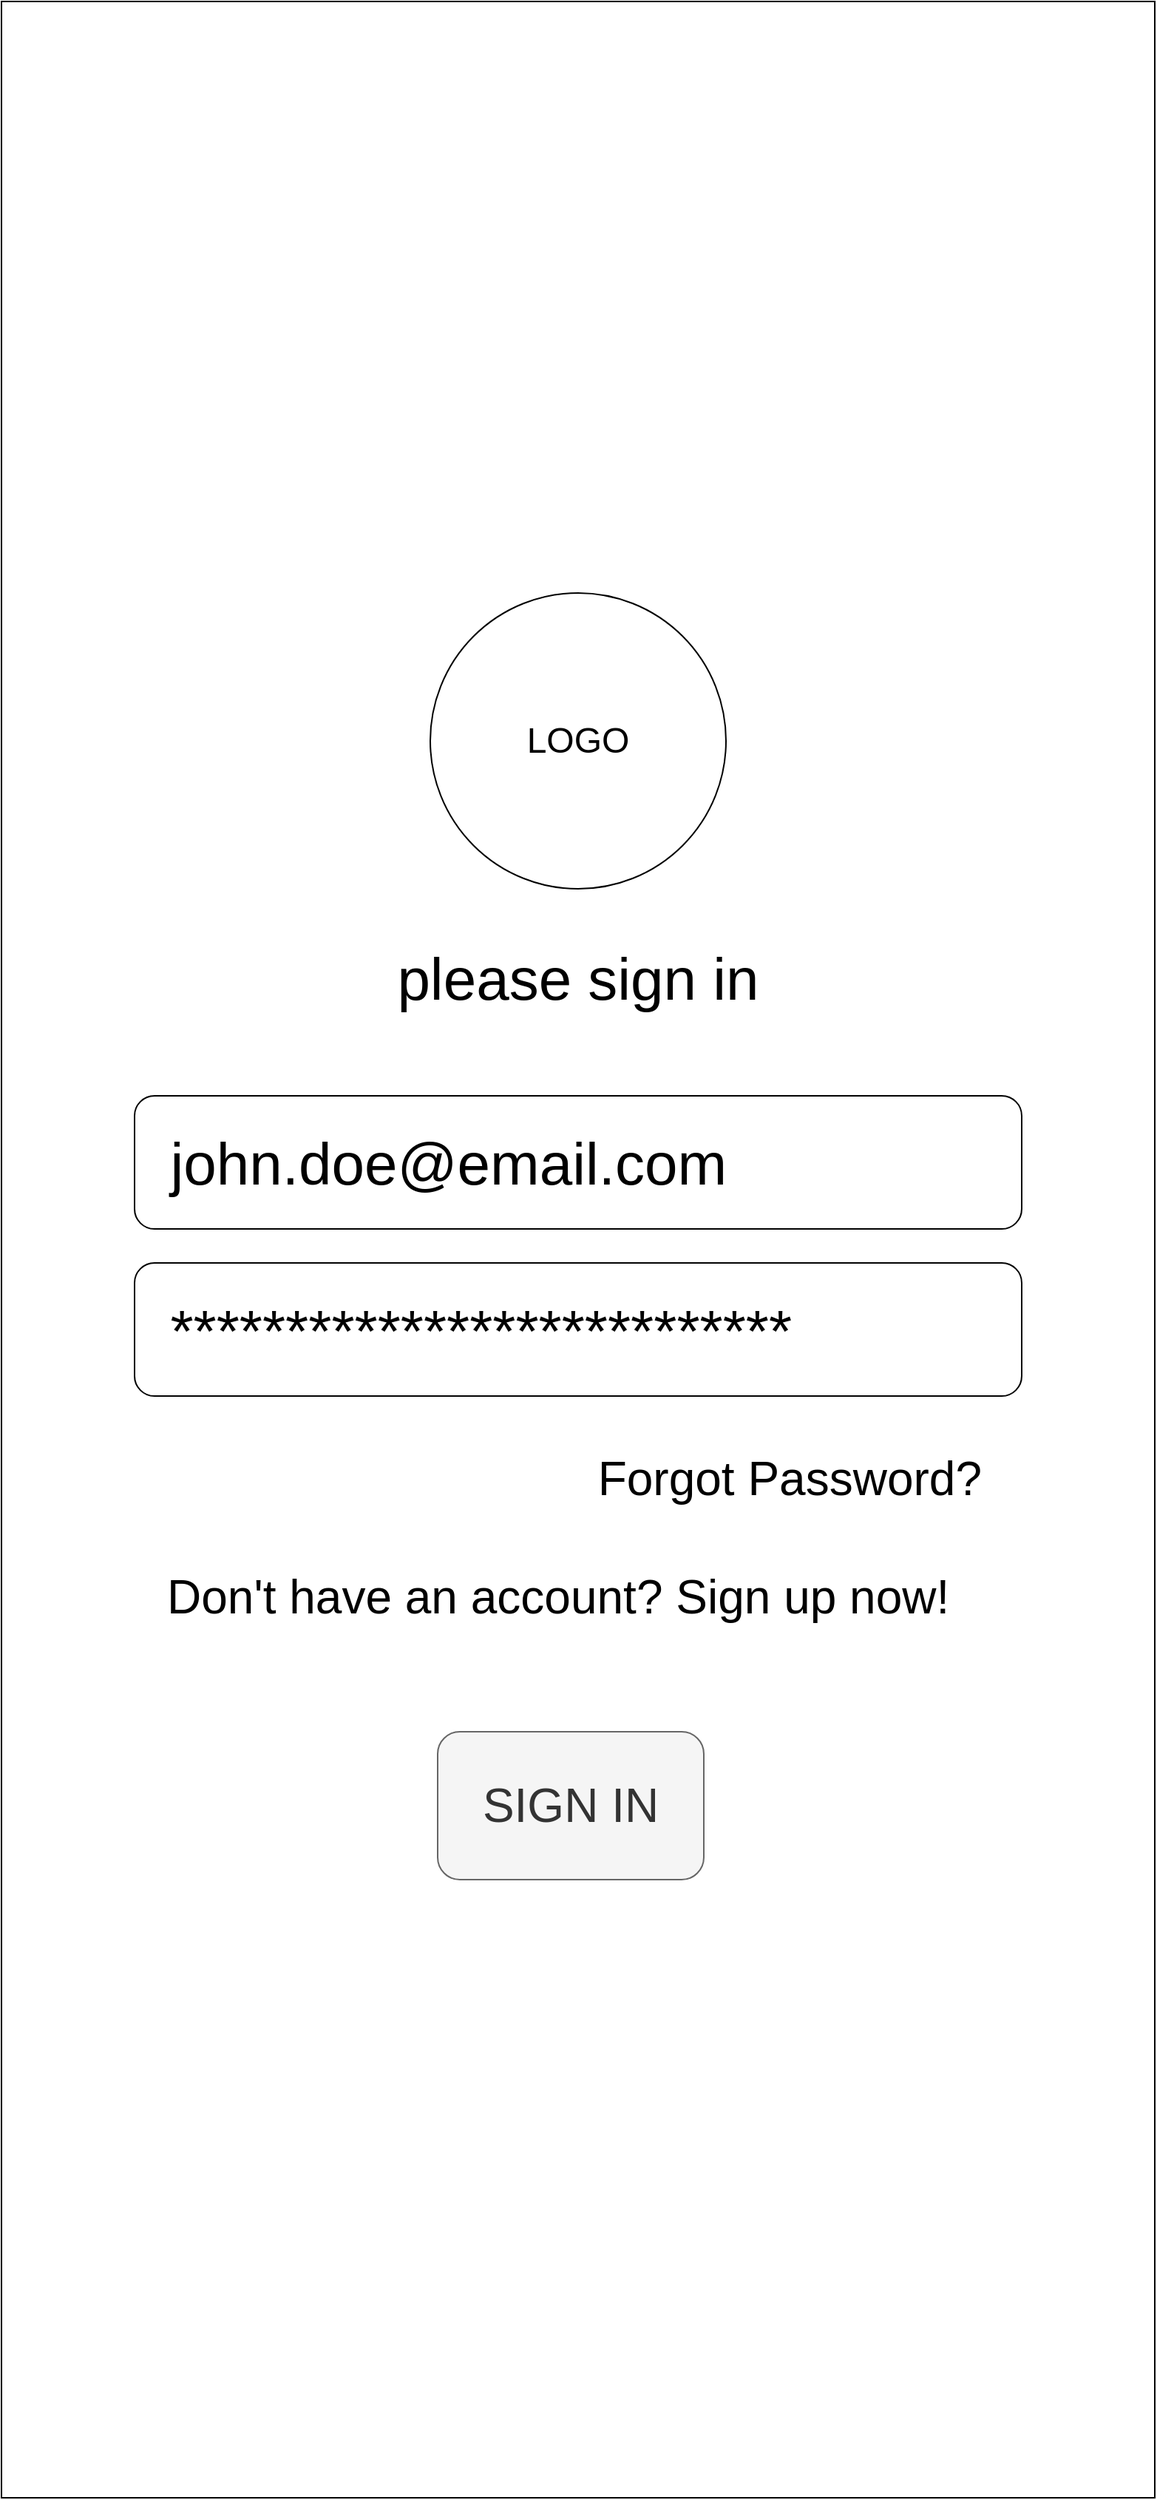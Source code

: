 <mxfile version="20.2.3" type="device"><diagram id="1Jm6cEuEzRb9mwY60-Bn" name="Page-1"><mxGraphModel dx="7662" dy="5263" grid="1" gridSize="10" guides="1" tooltips="1" connect="1" arrows="1" fold="1" page="1" pageScale="1" pageWidth="827" pageHeight="1169" math="0" shadow="0"><root><mxCell id="0"/><mxCell id="1" parent="0"/><mxCell id="5w4ahyM65Lo3Ls4hfJug-1" value="" style="rounded=0;whiteSpace=wrap;html=1;fontColor=#3399FF;strokeColor=default;fillColor=none;aspect=fixed;" vertex="1" parent="1"><mxGeometry x="-4950" y="-3490" width="780" height="1688" as="geometry"/></mxCell><mxCell id="5w4ahyM65Lo3Ls4hfJug-2" value="&amp;nbsp; john.doe@email.com" style="rounded=1;whiteSpace=wrap;html=1;fontSize=40;align=left;" vertex="1" parent="1"><mxGeometry x="-4860" y="-2750" width="600" height="90" as="geometry"/></mxCell><mxCell id="5w4ahyM65Lo3Ls4hfJug-3" value="&amp;nbsp; ***************************" style="rounded=1;whiteSpace=wrap;html=1;fontSize=40;align=left;" vertex="1" parent="1"><mxGeometry x="-4860" y="-2637" width="600" height="90" as="geometry"/></mxCell><mxCell id="5w4ahyM65Lo3Ls4hfJug-4" value="&lt;font style=&quot;font-size: 40px;&quot;&gt;please sign in&lt;/font&gt;" style="text;html=1;strokeColor=none;fillColor=none;align=center;verticalAlign=middle;whiteSpace=wrap;rounded=0;fontSize=24;" vertex="1" parent="1"><mxGeometry x="-4740" y="-2845" width="360" height="30" as="geometry"/></mxCell><mxCell id="5w4ahyM65Lo3Ls4hfJug-5" value="&lt;font style=&quot;font-size: 24px;&quot;&gt;LOGO&lt;/font&gt;" style="ellipse;whiteSpace=wrap;html=1;" vertex="1" parent="1"><mxGeometry x="-4660" y="-3090" width="200" height="200" as="geometry"/></mxCell><mxCell id="5w4ahyM65Lo3Ls4hfJug-6" value="&lt;div style=&quot;&quot;&gt;&lt;span style=&quot;font-size: 32px; background-color: initial;&quot;&gt;Forgot Password?&lt;/span&gt;&lt;/div&gt;" style="text;html=1;strokeColor=none;fillColor=none;align=right;verticalAlign=middle;whiteSpace=wrap;rounded=0;fontSize=40;" vertex="1" parent="1"><mxGeometry x="-4835" y="-2510" width="550" height="30" as="geometry"/></mxCell><mxCell id="5w4ahyM65Lo3Ls4hfJug-7" value="SIGN IN" style="rounded=1;whiteSpace=wrap;html=1;fontSize=32;fillColor=#f5f5f5;strokeColor=#666666;fontColor=#333333;" vertex="1" parent="1"><mxGeometry x="-4655" y="-2320" width="180" height="100" as="geometry"/></mxCell><mxCell id="5w4ahyM65Lo3Ls4hfJug-8" value="&lt;font style=&quot;font-size: 32px;&quot;&gt;Don't have an account? Sign up now!&lt;/font&gt;" style="text;html=1;strokeColor=none;fillColor=none;align=left;verticalAlign=middle;whiteSpace=wrap;rounded=0;fontSize=40;" vertex="1" parent="1"><mxGeometry x="-4840" y="-2430" width="550" height="30" as="geometry"/></mxCell></root></mxGraphModel></diagram></mxfile>
